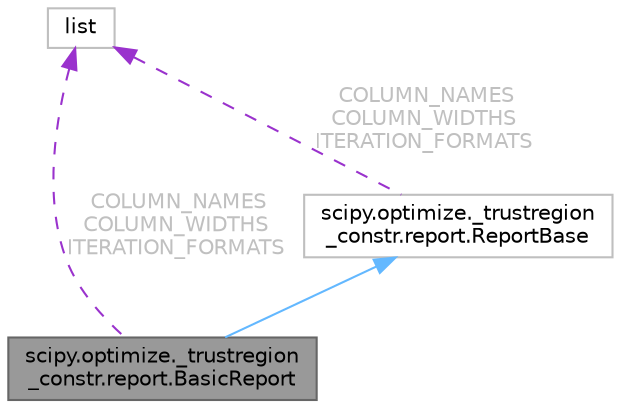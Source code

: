 digraph "scipy.optimize._trustregion_constr.report.BasicReport"
{
 // LATEX_PDF_SIZE
  bgcolor="transparent";
  edge [fontname=Helvetica,fontsize=10,labelfontname=Helvetica,labelfontsize=10];
  node [fontname=Helvetica,fontsize=10,shape=box,height=0.2,width=0.4];
  Node1 [id="Node000001",label="scipy.optimize._trustregion\l_constr.report.BasicReport",height=0.2,width=0.4,color="gray40", fillcolor="grey60", style="filled", fontcolor="black",tooltip=" "];
  Node2 -> Node1 [id="edge1_Node000001_Node000002",dir="back",color="steelblue1",style="solid",tooltip=" "];
  Node2 [id="Node000002",label="scipy.optimize._trustregion\l_constr.report.ReportBase",height=0.2,width=0.4,color="grey75", fillcolor="white", style="filled",URL="$db/dec/classscipy_1_1optimize_1_1__trustregion__constr_1_1report_1_1ReportBase.html",tooltip=" "];
  Node3 -> Node2 [id="edge2_Node000002_Node000003",dir="back",color="darkorchid3",style="dashed",tooltip=" ",label=" COLUMN_NAMES\nCOLUMN_WIDTHS\nITERATION_FORMATS",fontcolor="grey" ];
  Node3 [id="Node000003",label="list",height=0.2,width=0.4,color="grey75", fillcolor="white", style="filled",tooltip=" "];
  Node3 -> Node1 [id="edge3_Node000001_Node000003",dir="back",color="darkorchid3",style="dashed",tooltip=" ",label=" COLUMN_NAMES\nCOLUMN_WIDTHS\nITERATION_FORMATS",fontcolor="grey" ];
}
